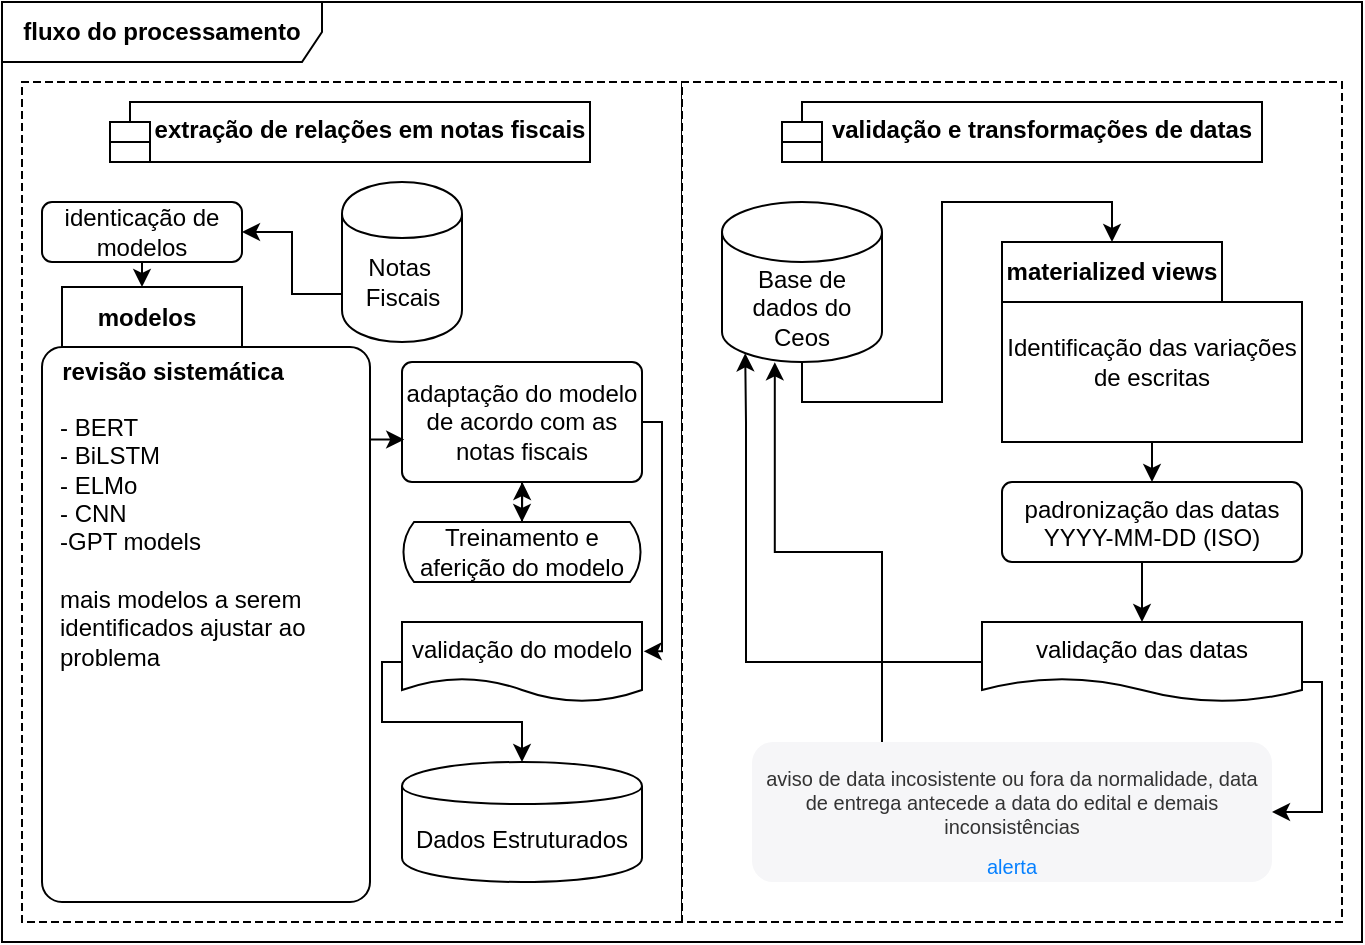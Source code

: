 <mxfile version="24.5.2" type="github">
  <diagram name="Página-1" id="iGXhQFwDSH8oDt5WrlQw">
    <mxGraphModel dx="1122" dy="483" grid="0" gridSize="10" guides="1" tooltips="1" connect="1" arrows="1" fold="1" page="1" pageScale="1" pageWidth="827" pageHeight="1169" math="0" shadow="0">
      <root>
        <mxCell id="0" />
        <mxCell id="1" parent="0" />
        <mxCell id="2dP5C0Q8XCAfpXWlI4Dy-24" value="&lt;b&gt;fluxo do processamento&lt;/b&gt;" style="shape=umlFrame;whiteSpace=wrap;html=1;pointerEvents=0;recursiveResize=0;container=1;collapsible=0;width=160;" vertex="1" parent="1">
          <mxGeometry x="240" y="80" width="680" height="470" as="geometry" />
        </mxCell>
        <mxCell id="2dP5C0Q8XCAfpXWlI4Dy-27" value="" style="shape=partialRectangle;html=1;top=1;align=left;dashed=1;" vertex="1" parent="2dP5C0Q8XCAfpXWlI4Dy-24">
          <mxGeometry x="10" y="40" width="330" height="420" as="geometry" />
        </mxCell>
        <mxCell id="2dP5C0Q8XCAfpXWlI4Dy-28" value="" style="shape=partialRectangle;html=1;top=1;align=left;dashed=1;" vertex="1" parent="2dP5C0Q8XCAfpXWlI4Dy-24">
          <mxGeometry x="340" y="40" width="330" height="420" as="geometry" />
        </mxCell>
        <mxCell id="2dP5C0Q8XCAfpXWlI4Dy-35" value="&lt;b&gt;extração de relações em notas fiscais&lt;/b&gt;" style="shape=module;align=left;spacingLeft=20;align=center;verticalAlign=top;whiteSpace=wrap;html=1;" vertex="1" parent="2dP5C0Q8XCAfpXWlI4Dy-24">
          <mxGeometry x="54" y="50" width="240" height="30" as="geometry" />
        </mxCell>
        <mxCell id="2dP5C0Q8XCAfpXWlI4Dy-36" value="&lt;b&gt;validação e transformações de datas&lt;/b&gt;" style="shape=module;align=left;spacingLeft=20;align=center;verticalAlign=top;whiteSpace=wrap;html=1;" vertex="1" parent="2dP5C0Q8XCAfpXWlI4Dy-24">
          <mxGeometry x="390" y="50" width="240" height="30" as="geometry" />
        </mxCell>
        <mxCell id="2dP5C0Q8XCAfpXWlI4Dy-154" style="edgeStyle=orthogonalEdgeStyle;rounded=0;orthogonalLoop=1;jettySize=auto;html=1;exitX=0;exitY=0.7;exitDx=0;exitDy=0;" edge="1" parent="2dP5C0Q8XCAfpXWlI4Dy-24" source="2dP5C0Q8XCAfpXWlI4Dy-41" target="2dP5C0Q8XCAfpXWlI4Dy-150">
          <mxGeometry relative="1" as="geometry" />
        </mxCell>
        <mxCell id="2dP5C0Q8XCAfpXWlI4Dy-41" value="" style="shape=cylinder;whiteSpace=wrap;html=1;boundedLbl=1;backgroundOutline=1;" vertex="1" parent="2dP5C0Q8XCAfpXWlI4Dy-24">
          <mxGeometry x="170" y="90" width="60" height="80" as="geometry" />
        </mxCell>
        <mxCell id="2dP5C0Q8XCAfpXWlI4Dy-42" value="Notas&amp;nbsp;&lt;div&gt;Fiscais&lt;/div&gt;" style="text;html=1;align=center;verticalAlign=middle;resizable=0;points=[];autosize=1;strokeColor=none;fillColor=none;" vertex="1" parent="2dP5C0Q8XCAfpXWlI4Dy-24">
          <mxGeometry x="170" y="120" width="60" height="40" as="geometry" />
        </mxCell>
        <mxCell id="2dP5C0Q8XCAfpXWlI4Dy-150" value="identicação de modelos" style="html=1;rounded=1;absoluteArcSize=1;arcSize=10;whiteSpace=wrap;" vertex="1" parent="2dP5C0Q8XCAfpXWlI4Dy-24">
          <mxGeometry x="20" y="100" width="100" height="30" as="geometry" />
        </mxCell>
        <mxCell id="2dP5C0Q8XCAfpXWlI4Dy-147" value="&lt;b&gt;modelos&lt;/b&gt;" style="shape=folder;align=center;verticalAlign=middle;fontStyle=0;tabWidth=100;tabHeight=30;tabPosition=left;html=1;boundedLbl=1;labelInHeader=1;rounded=1;absoluteArcSize=1;arcSize=10;whiteSpace=wrap;" vertex="1" parent="2dP5C0Q8XCAfpXWlI4Dy-24">
          <mxGeometry x="20" y="142.5" width="164" height="307.5" as="geometry" />
        </mxCell>
        <mxCell id="2dP5C0Q8XCAfpXWlI4Dy-149" value="- BERT&lt;div&gt;-&amp;nbsp;&lt;span style=&quot;background-color: initial;&quot;&gt;BiLSTM&lt;/span&gt;&lt;/div&gt;&lt;div&gt;&lt;span style=&quot;background-color: initial;&quot;&gt;- ELMo&lt;/span&gt;&lt;/div&gt;&lt;div&gt;&lt;span style=&quot;background-color: initial;&quot;&gt;- CNN&lt;/span&gt;&lt;/div&gt;&lt;div&gt;&lt;span style=&quot;background-color: initial;&quot;&gt;-GPT models&amp;nbsp;&lt;/span&gt;&lt;/div&gt;&lt;div&gt;&lt;span style=&quot;background-color: initial;&quot;&gt;&lt;br&gt;&lt;/span&gt;&lt;/div&gt;&lt;div&gt;mais modelos a serem&amp;nbsp;&lt;/div&gt;&lt;div&gt;identificados&amp;nbsp;&lt;span style=&quot;background-color: initial;&quot;&gt;ajustar ao&amp;nbsp;&lt;/span&gt;&lt;/div&gt;&lt;div&gt;&lt;span style=&quot;background-color: initial;&quot;&gt;problema&lt;/span&gt;&lt;/div&gt;" style="text;html=1;align=left;verticalAlign=middle;resizable=0;points=[];autosize=1;strokeColor=none;fillColor=none;" vertex="1" parent="2dP5C0Q8XCAfpXWlI4Dy-24">
          <mxGeometry x="27" y="200" width="150" height="140" as="geometry" />
        </mxCell>
        <mxCell id="2dP5C0Q8XCAfpXWlI4Dy-148" value="&lt;b&gt;revisão sistemática&lt;/b&gt;" style="text;html=1;align=center;verticalAlign=middle;resizable=0;points=[];autosize=1;strokeColor=none;fillColor=none;" vertex="1" parent="2dP5C0Q8XCAfpXWlI4Dy-24">
          <mxGeometry x="20" y="170" width="130" height="30" as="geometry" />
        </mxCell>
        <mxCell id="2dP5C0Q8XCAfpXWlI4Dy-155" style="edgeStyle=orthogonalEdgeStyle;rounded=0;orthogonalLoop=1;jettySize=auto;html=1;exitX=0.25;exitY=1;exitDx=0;exitDy=0;entryX=0;entryY=0;entryDx=50;entryDy=0;entryPerimeter=0;" edge="1" parent="2dP5C0Q8XCAfpXWlI4Dy-24" source="2dP5C0Q8XCAfpXWlI4Dy-150" target="2dP5C0Q8XCAfpXWlI4Dy-147">
          <mxGeometry relative="1" as="geometry" />
        </mxCell>
        <mxCell id="2dP5C0Q8XCAfpXWlI4Dy-156" value="adaptação do modelo de acordo com as notas fiscais" style="html=1;rounded=1;absoluteArcSize=1;arcSize=10;whiteSpace=wrap;" vertex="1" parent="2dP5C0Q8XCAfpXWlI4Dy-24">
          <mxGeometry x="200" y="180" width="120" height="60" as="geometry" />
        </mxCell>
        <mxCell id="2dP5C0Q8XCAfpXWlI4Dy-157" style="edgeStyle=orthogonalEdgeStyle;rounded=0;orthogonalLoop=1;jettySize=auto;html=1;exitX=0;exitY=0;exitDx=164;exitDy=76.25;exitPerimeter=0;entryX=0.009;entryY=0.658;entryDx=0;entryDy=0;entryPerimeter=0;" edge="1" parent="2dP5C0Q8XCAfpXWlI4Dy-24" source="2dP5C0Q8XCAfpXWlI4Dy-147" target="2dP5C0Q8XCAfpXWlI4Dy-156">
          <mxGeometry relative="1" as="geometry" />
        </mxCell>
        <mxCell id="2dP5C0Q8XCAfpXWlI4Dy-163" style="edgeStyle=orthogonalEdgeStyle;rounded=0;orthogonalLoop=1;jettySize=auto;html=1;exitX=0.5;exitY=0;exitDx=0;exitDy=0;exitPerimeter=0;" edge="1" parent="2dP5C0Q8XCAfpXWlI4Dy-24" source="2dP5C0Q8XCAfpXWlI4Dy-158">
          <mxGeometry relative="1" as="geometry">
            <mxPoint x="260.143" y="240" as="targetPoint" />
          </mxGeometry>
        </mxCell>
        <mxCell id="2dP5C0Q8XCAfpXWlI4Dy-158" value="Treinamento e aferição do modelo" style="html=1;dashed=0;whiteSpace=wrap;shape=mxgraph.dfd.loop" vertex="1" parent="2dP5C0Q8XCAfpXWlI4Dy-24">
          <mxGeometry x="200" y="260" width="120" height="30" as="geometry" />
        </mxCell>
        <mxCell id="2dP5C0Q8XCAfpXWlI4Dy-160" value="Dados Estruturados" style="shape=cylinder;whiteSpace=wrap;html=1;boundedLbl=1;backgroundOutline=1;" vertex="1" parent="2dP5C0Q8XCAfpXWlI4Dy-24">
          <mxGeometry x="200" y="380" width="120" height="60" as="geometry" />
        </mxCell>
        <mxCell id="2dP5C0Q8XCAfpXWlI4Dy-161" style="edgeStyle=orthogonalEdgeStyle;rounded=0;orthogonalLoop=1;jettySize=auto;html=1;exitX=0.5;exitY=1;exitDx=0;exitDy=0;entryX=0.5;entryY=0;entryDx=0;entryDy=0;entryPerimeter=0;" edge="1" parent="2dP5C0Q8XCAfpXWlI4Dy-24" source="2dP5C0Q8XCAfpXWlI4Dy-156" target="2dP5C0Q8XCAfpXWlI4Dy-158">
          <mxGeometry relative="1" as="geometry" />
        </mxCell>
        <mxCell id="2dP5C0Q8XCAfpXWlI4Dy-167" style="edgeStyle=orthogonalEdgeStyle;rounded=0;orthogonalLoop=1;jettySize=auto;html=1;exitX=0;exitY=0.5;exitDx=0;exitDy=0;entryX=0.5;entryY=0;entryDx=0;entryDy=0;" edge="1" parent="2dP5C0Q8XCAfpXWlI4Dy-24" source="2dP5C0Q8XCAfpXWlI4Dy-164" target="2dP5C0Q8XCAfpXWlI4Dy-160">
          <mxGeometry relative="1" as="geometry">
            <Array as="points">
              <mxPoint x="190" y="330" />
              <mxPoint x="190" y="360" />
              <mxPoint x="260" y="360" />
            </Array>
          </mxGeometry>
        </mxCell>
        <mxCell id="2dP5C0Q8XCAfpXWlI4Dy-164" value="validação do modelo" style="shape=document;whiteSpace=wrap;html=1;boundedLbl=1;dashed=0;flipH=1;" vertex="1" parent="2dP5C0Q8XCAfpXWlI4Dy-24">
          <mxGeometry x="200" y="310" width="120" height="40" as="geometry" />
        </mxCell>
        <mxCell id="2dP5C0Q8XCAfpXWlI4Dy-166" style="edgeStyle=orthogonalEdgeStyle;rounded=0;orthogonalLoop=1;jettySize=auto;html=1;exitX=1;exitY=0.5;exitDx=0;exitDy=0;entryX=-0.007;entryY=0.366;entryDx=0;entryDy=0;entryPerimeter=0;" edge="1" parent="2dP5C0Q8XCAfpXWlI4Dy-24" source="2dP5C0Q8XCAfpXWlI4Dy-156" target="2dP5C0Q8XCAfpXWlI4Dy-164">
          <mxGeometry relative="1" as="geometry">
            <Array as="points">
              <mxPoint x="330" y="210" />
              <mxPoint x="330" y="325" />
            </Array>
          </mxGeometry>
        </mxCell>
        <mxCell id="2dP5C0Q8XCAfpXWlI4Dy-168" value="Base de dados do Ceos" style="shape=cylinder3;whiteSpace=wrap;html=1;boundedLbl=1;backgroundOutline=1;size=15;" vertex="1" parent="2dP5C0Q8XCAfpXWlI4Dy-24">
          <mxGeometry x="360" y="100" width="80" height="80" as="geometry" />
        </mxCell>
        <mxCell id="2dP5C0Q8XCAfpXWlI4Dy-177" style="edgeStyle=orthogonalEdgeStyle;rounded=0;orthogonalLoop=1;jettySize=auto;html=1;exitX=0.5;exitY=1;exitDx=0;exitDy=0;exitPerimeter=0;entryX=0.5;entryY=0;entryDx=0;entryDy=0;" edge="1" parent="2dP5C0Q8XCAfpXWlI4Dy-24" source="2dP5C0Q8XCAfpXWlI4Dy-172" target="2dP5C0Q8XCAfpXWlI4Dy-175">
          <mxGeometry relative="1" as="geometry" />
        </mxCell>
        <mxCell id="2dP5C0Q8XCAfpXWlI4Dy-172" value="materialized views" style="shape=folder;fontStyle=1;tabWidth=110;tabHeight=30;tabPosition=left;html=1;boundedLbl=1;labelInHeader=1;container=1;collapsible=0;whiteSpace=wrap;" vertex="1" parent="2dP5C0Q8XCAfpXWlI4Dy-24">
          <mxGeometry x="500" y="120" width="150" height="100" as="geometry" />
        </mxCell>
        <mxCell id="2dP5C0Q8XCAfpXWlI4Dy-173" value="Identificação das variações de escritas" style="html=1;strokeColor=none;resizeWidth=1;resizeHeight=1;fillColor=none;part=1;connectable=0;allowArrows=0;deletable=0;whiteSpace=wrap;" vertex="1" parent="2dP5C0Q8XCAfpXWlI4Dy-172">
          <mxGeometry width="150" height="60" relative="1" as="geometry">
            <mxPoint y="30" as="offset" />
          </mxGeometry>
        </mxCell>
        <mxCell id="2dP5C0Q8XCAfpXWlI4Dy-185" style="edgeStyle=orthogonalEdgeStyle;rounded=0;orthogonalLoop=1;jettySize=auto;html=1;exitX=0.5;exitY=1;exitDx=0;exitDy=0;entryX=0.5;entryY=0;entryDx=0;entryDy=0;" edge="1" parent="2dP5C0Q8XCAfpXWlI4Dy-24" source="2dP5C0Q8XCAfpXWlI4Dy-175" target="2dP5C0Q8XCAfpXWlI4Dy-184">
          <mxGeometry relative="1" as="geometry" />
        </mxCell>
        <mxCell id="2dP5C0Q8XCAfpXWlI4Dy-175" value="padronização das datas&lt;div&gt;YYYY-MM-DD (ISO)&lt;/div&gt;" style="html=1;align=center;verticalAlign=top;rounded=1;absoluteArcSize=1;arcSize=10;dashed=0;whiteSpace=wrap;" vertex="1" parent="2dP5C0Q8XCAfpXWlI4Dy-24">
          <mxGeometry x="500" y="240" width="150" height="40" as="geometry" />
        </mxCell>
        <mxCell id="2dP5C0Q8XCAfpXWlI4Dy-176" style="edgeStyle=orthogonalEdgeStyle;rounded=0;orthogonalLoop=1;jettySize=auto;html=1;exitX=0.5;exitY=1;exitDx=0;exitDy=0;exitPerimeter=0;entryX=0;entryY=0;entryDx=55;entryDy=0;entryPerimeter=0;" edge="1" parent="2dP5C0Q8XCAfpXWlI4Dy-24" source="2dP5C0Q8XCAfpXWlI4Dy-168" target="2dP5C0Q8XCAfpXWlI4Dy-172">
          <mxGeometry relative="1" as="geometry" />
        </mxCell>
        <mxCell id="2dP5C0Q8XCAfpXWlI4Dy-183" style="edgeStyle=orthogonalEdgeStyle;rounded=0;orthogonalLoop=1;jettySize=auto;html=1;exitX=1;exitY=0.5;exitDx=0;exitDy=0;entryX=0.145;entryY=1;entryDx=0;entryDy=-4.35;entryPerimeter=0;" edge="1" parent="2dP5C0Q8XCAfpXWlI4Dy-24" source="2dP5C0Q8XCAfpXWlI4Dy-184" target="2dP5C0Q8XCAfpXWlI4Dy-168">
          <mxGeometry relative="1" as="geometry">
            <Array as="points">
              <mxPoint x="372" y="330" />
              <mxPoint x="372" y="210" />
            </Array>
          </mxGeometry>
        </mxCell>
        <mxCell id="2dP5C0Q8XCAfpXWlI4Dy-191" style="edgeStyle=orthogonalEdgeStyle;rounded=0;orthogonalLoop=1;jettySize=auto;html=1;exitX=1;exitY=0.75;exitDx=0;exitDy=0;entryX=1;entryY=0.5;entryDx=0;entryDy=0;" edge="1" parent="2dP5C0Q8XCAfpXWlI4Dy-24" source="2dP5C0Q8XCAfpXWlI4Dy-184" target="2dP5C0Q8XCAfpXWlI4Dy-189">
          <mxGeometry relative="1" as="geometry">
            <Array as="points">
              <mxPoint x="660" y="340" />
              <mxPoint x="660" y="405" />
            </Array>
          </mxGeometry>
        </mxCell>
        <mxCell id="2dP5C0Q8XCAfpXWlI4Dy-184" value="validação das datas" style="shape=document;whiteSpace=wrap;html=1;boundedLbl=1;dashed=0;flipH=1;" vertex="1" parent="2dP5C0Q8XCAfpXWlI4Dy-24">
          <mxGeometry x="490" y="310" width="160" height="40" as="geometry" />
        </mxCell>
        <mxCell id="2dP5C0Q8XCAfpXWlI4Dy-189" value="&lt;font style=&quot;font-size: 10px;&quot;&gt;aviso de data &lt;font style=&quot;&quot;&gt;incosistente &lt;/font&gt;ou fora da normalidade, data de entrega antecede a data do edital e demais inconsistências&lt;/font&gt;" style="shape=rect;rounded=1;strokeColor=none;fillColor=#F6F6F8;gradientColor=none;shadow=0;glass=0;dashed=1;fontFamily=Helvetica;fontSize=7;fontColor=#333333;align=center;html=1;verticalAlign=top;whiteSpace=wrap;spacing=8;spacingTop=0;" vertex="1" parent="2dP5C0Q8XCAfpXWlI4Dy-24">
          <mxGeometry x="375" y="370" width="260" height="70" as="geometry" />
        </mxCell>
        <mxCell id="2dP5C0Q8XCAfpXWlI4Dy-190" value="&lt;font style=&quot;font-size: 10px;&quot;&gt;alerta&lt;/font&gt;" style="shape=text;align=center;verticalAlign=middle;fontSize=8;fontColor=#0680FF;strokeColor=none;fillColor=none;spacingTop=3;resizeWidth=1;whiteSpace=wrap;html=1;" vertex="1" parent="2dP5C0Q8XCAfpXWlI4Dy-189">
          <mxGeometry y="1" width="260" height="20" relative="1" as="geometry">
            <mxPoint y="-20" as="offset" />
          </mxGeometry>
        </mxCell>
        <mxCell id="2dP5C0Q8XCAfpXWlI4Dy-192" style="edgeStyle=orthogonalEdgeStyle;rounded=0;orthogonalLoop=1;jettySize=auto;html=1;exitX=0.25;exitY=0;exitDx=0;exitDy=0;entryX=0.33;entryY=1.002;entryDx=0;entryDy=0;entryPerimeter=0;" edge="1" parent="2dP5C0Q8XCAfpXWlI4Dy-24" source="2dP5C0Q8XCAfpXWlI4Dy-189" target="2dP5C0Q8XCAfpXWlI4Dy-168">
          <mxGeometry relative="1" as="geometry" />
        </mxCell>
      </root>
    </mxGraphModel>
  </diagram>
</mxfile>
